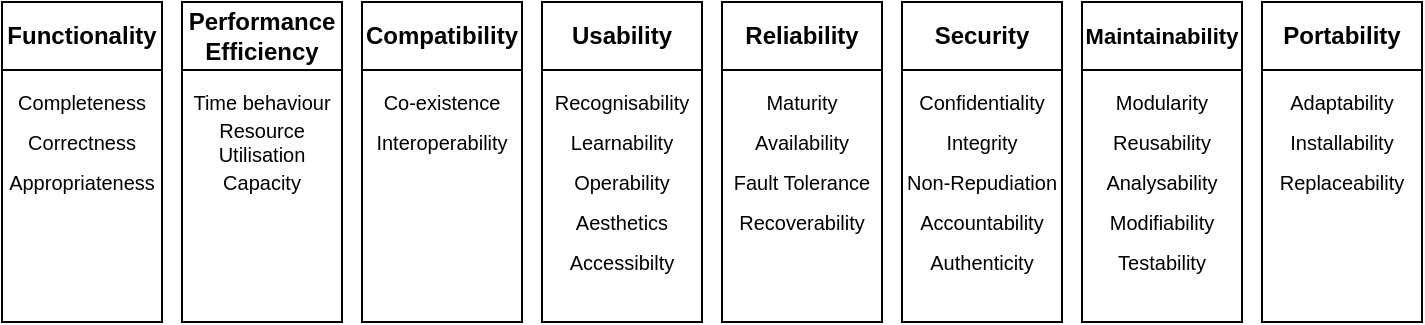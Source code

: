 <mxfile compressed="false" version="20.8.16" type="device">
  <diagram id="4TcdrXX-AY0KsejnfXiS" name="ISO-25010 (Detailed)">
    <mxGraphModel dx="1036" dy="623" grid="1" gridSize="10" guides="1" tooltips="1" connect="1" arrows="1" fold="1" page="1" pageScale="1" pageWidth="827" pageHeight="1169" math="0" shadow="0">
      <root>
        <mxCell id="_cMEJkciD_aqV913pfZD-0" />
        <mxCell id="_cMEJkciD_aqV913pfZD-1" parent="_cMEJkciD_aqV913pfZD-0" />
        <mxCell id="cZ0vHt0oVeqG0NVhwaIE-133" value="" style="rounded=0;whiteSpace=wrap;html=1;container=1;recursiveResize=0;collapsible=0;" parent="_cMEJkciD_aqV913pfZD-1" vertex="1">
          <mxGeometry x="10" y="520" width="80" height="160" as="geometry" />
        </mxCell>
        <mxCell id="cZ0vHt0oVeqG0NVhwaIE-130" value="Completeness" style="rounded=0;whiteSpace=wrap;html=1;strokeColor=none;fontSize=10;fillColor=none;" parent="cZ0vHt0oVeqG0NVhwaIE-133" vertex="1">
          <mxGeometry x="0.04" y="40" width="80" height="20" as="geometry" />
        </mxCell>
        <mxCell id="cZ0vHt0oVeqG0NVhwaIE-131" value="Correctness" style="rounded=0;whiteSpace=wrap;html=1;strokeColor=none;fontSize=10;fillColor=none;" parent="cZ0vHt0oVeqG0NVhwaIE-133" vertex="1">
          <mxGeometry x="0.04" y="60" width="80" height="20" as="geometry" />
        </mxCell>
        <mxCell id="cZ0vHt0oVeqG0NVhwaIE-132" value="Appropriateness" style="rounded=0;whiteSpace=wrap;html=1;strokeColor=none;fontSize=10;fillColor=none;" parent="cZ0vHt0oVeqG0NVhwaIE-133" vertex="1">
          <mxGeometry x="0.04" y="80" width="80" height="20" as="geometry" />
        </mxCell>
        <mxCell id="cZ0vHt0oVeqG0NVhwaIE-0" value="Functionality" style="rounded=0;whiteSpace=wrap;html=1;fontStyle=1" parent="cZ0vHt0oVeqG0NVhwaIE-133" vertex="1">
          <mxGeometry width="80" height="34" as="geometry" />
        </mxCell>
        <mxCell id="cZ0vHt0oVeqG0NVhwaIE-141" value="" style="rounded=0;whiteSpace=wrap;html=1;container=1;recursiveResize=0;collapsible=0;" parent="_cMEJkciD_aqV913pfZD-1" vertex="1">
          <mxGeometry x="100" y="520" width="80" height="160" as="geometry" />
        </mxCell>
        <mxCell id="cZ0vHt0oVeqG0NVhwaIE-142" value="Time behaviour" style="rounded=0;whiteSpace=wrap;html=1;strokeColor=none;fontSize=10;fillColor=none;" parent="cZ0vHt0oVeqG0NVhwaIE-141" vertex="1">
          <mxGeometry x="0.04" y="40" width="80" height="20" as="geometry" />
        </mxCell>
        <mxCell id="cZ0vHt0oVeqG0NVhwaIE-143" value="Resource Utilisation" style="rounded=0;whiteSpace=wrap;html=1;strokeColor=none;fontSize=10;fillColor=none;" parent="cZ0vHt0oVeqG0NVhwaIE-141" vertex="1">
          <mxGeometry x="0.04" y="60" width="80" height="20" as="geometry" />
        </mxCell>
        <mxCell id="cZ0vHt0oVeqG0NVhwaIE-144" value="Capacity" style="rounded=0;whiteSpace=wrap;html=1;strokeColor=none;fontSize=10;fillColor=none;" parent="cZ0vHt0oVeqG0NVhwaIE-141" vertex="1">
          <mxGeometry x="0.04" y="80" width="80" height="20" as="geometry" />
        </mxCell>
        <mxCell id="cZ0vHt0oVeqG0NVhwaIE-145" value="Performance Efficiency" style="rounded=0;whiteSpace=wrap;html=1;fontStyle=1" parent="cZ0vHt0oVeqG0NVhwaIE-141" vertex="1">
          <mxGeometry width="80" height="34" as="geometry" />
        </mxCell>
        <mxCell id="cZ0vHt0oVeqG0NVhwaIE-146" value="" style="rounded=0;whiteSpace=wrap;html=1;container=1;recursiveResize=0;collapsible=0;" parent="_cMEJkciD_aqV913pfZD-1" vertex="1">
          <mxGeometry x="190" y="520" width="80" height="160" as="geometry" />
        </mxCell>
        <mxCell id="cZ0vHt0oVeqG0NVhwaIE-147" value="Co-existence" style="rounded=0;whiteSpace=wrap;html=1;strokeColor=none;fontSize=10;fillColor=none;" parent="cZ0vHt0oVeqG0NVhwaIE-146" vertex="1">
          <mxGeometry x="0.04" y="40" width="80" height="20" as="geometry" />
        </mxCell>
        <mxCell id="cZ0vHt0oVeqG0NVhwaIE-148" value="Interoperability" style="rounded=0;whiteSpace=wrap;html=1;strokeColor=none;fontSize=10;fillColor=none;" parent="cZ0vHt0oVeqG0NVhwaIE-146" vertex="1">
          <mxGeometry x="0.04" y="60" width="80" height="20" as="geometry" />
        </mxCell>
        <mxCell id="cZ0vHt0oVeqG0NVhwaIE-150" value="Compatibility" style="rounded=0;whiteSpace=wrap;html=1;fontStyle=1" parent="cZ0vHt0oVeqG0NVhwaIE-146" vertex="1">
          <mxGeometry width="80" height="34" as="geometry" />
        </mxCell>
        <mxCell id="cZ0vHt0oVeqG0NVhwaIE-151" value="" style="rounded=0;whiteSpace=wrap;html=1;container=1;recursiveResize=0;collapsible=0;" parent="_cMEJkciD_aqV913pfZD-1" vertex="1">
          <mxGeometry x="280" y="520" width="80" height="160" as="geometry" />
        </mxCell>
        <mxCell id="cZ0vHt0oVeqG0NVhwaIE-152" value="Recognisability" style="rounded=0;whiteSpace=wrap;html=1;strokeColor=none;fontSize=10;fillColor=none;" parent="cZ0vHt0oVeqG0NVhwaIE-151" vertex="1">
          <mxGeometry x="0.04" y="40" width="80" height="20" as="geometry" />
        </mxCell>
        <mxCell id="cZ0vHt0oVeqG0NVhwaIE-153" value="Learnability" style="rounded=0;whiteSpace=wrap;html=1;strokeColor=none;fontSize=10;fillColor=none;" parent="cZ0vHt0oVeqG0NVhwaIE-151" vertex="1">
          <mxGeometry x="0.04" y="60" width="80" height="20" as="geometry" />
        </mxCell>
        <mxCell id="cZ0vHt0oVeqG0NVhwaIE-154" value="Usability" style="rounded=0;whiteSpace=wrap;html=1;fontStyle=1" parent="cZ0vHt0oVeqG0NVhwaIE-151" vertex="1">
          <mxGeometry width="80" height="34" as="geometry" />
        </mxCell>
        <mxCell id="cZ0vHt0oVeqG0NVhwaIE-155" value="Operability" style="rounded=0;whiteSpace=wrap;html=1;strokeColor=none;fontSize=10;fillColor=none;" parent="_cMEJkciD_aqV913pfZD-1" vertex="1">
          <mxGeometry x="280.04" y="600" width="80" height="20" as="geometry" />
        </mxCell>
        <mxCell id="cZ0vHt0oVeqG0NVhwaIE-156" value="Aesthetics" style="rounded=0;whiteSpace=wrap;html=1;strokeColor=none;fontSize=10;fillColor=none;" parent="_cMEJkciD_aqV913pfZD-1" vertex="1">
          <mxGeometry x="280.04" y="620" width="80" height="20" as="geometry" />
        </mxCell>
        <mxCell id="cZ0vHt0oVeqG0NVhwaIE-157" value="Accessibilty" style="rounded=0;whiteSpace=wrap;html=1;strokeColor=none;fontSize=10;fillColor=none;" parent="_cMEJkciD_aqV913pfZD-1" vertex="1">
          <mxGeometry x="280.04" y="640" width="80" height="20" as="geometry" />
        </mxCell>
        <mxCell id="cZ0vHt0oVeqG0NVhwaIE-158" value="" style="rounded=0;whiteSpace=wrap;html=1;container=1;recursiveResize=0;collapsible=0;" parent="_cMEJkciD_aqV913pfZD-1" vertex="1">
          <mxGeometry x="370" y="520" width="80" height="160" as="geometry" />
        </mxCell>
        <mxCell id="cZ0vHt0oVeqG0NVhwaIE-159" value="Maturity" style="rounded=0;whiteSpace=wrap;html=1;strokeColor=none;fontSize=10;fillColor=none;" parent="cZ0vHt0oVeqG0NVhwaIE-158" vertex="1">
          <mxGeometry x="0.04" y="40" width="80" height="20" as="geometry" />
        </mxCell>
        <mxCell id="cZ0vHt0oVeqG0NVhwaIE-160" value="Availability" style="rounded=0;whiteSpace=wrap;html=1;strokeColor=none;fontSize=10;fillColor=none;" parent="cZ0vHt0oVeqG0NVhwaIE-158" vertex="1">
          <mxGeometry x="0.04" y="60" width="80" height="20" as="geometry" />
        </mxCell>
        <mxCell id="cZ0vHt0oVeqG0NVhwaIE-161" value="Reliability" style="rounded=0;whiteSpace=wrap;html=1;fontStyle=1" parent="cZ0vHt0oVeqG0NVhwaIE-158" vertex="1">
          <mxGeometry width="80" height="34" as="geometry" />
        </mxCell>
        <mxCell id="cZ0vHt0oVeqG0NVhwaIE-166" value="Fault Tolerance" style="rounded=0;whiteSpace=wrap;html=1;strokeColor=none;fontSize=10;fillColor=none;" parent="_cMEJkciD_aqV913pfZD-1" vertex="1">
          <mxGeometry x="370.04" y="600" width="80" height="20" as="geometry" />
        </mxCell>
        <mxCell id="cZ0vHt0oVeqG0NVhwaIE-167" value="Recoverability" style="rounded=0;whiteSpace=wrap;html=1;strokeColor=none;fontSize=10;fillColor=none;" parent="_cMEJkciD_aqV913pfZD-1" vertex="1">
          <mxGeometry x="370.04" y="620" width="80" height="20" as="geometry" />
        </mxCell>
        <mxCell id="cZ0vHt0oVeqG0NVhwaIE-168" value="" style="rounded=0;whiteSpace=wrap;html=1;container=1;recursiveResize=0;collapsible=0;" parent="_cMEJkciD_aqV913pfZD-1" vertex="1">
          <mxGeometry x="460" y="520" width="80" height="160" as="geometry" />
        </mxCell>
        <mxCell id="cZ0vHt0oVeqG0NVhwaIE-169" value="Confidentiality" style="rounded=0;whiteSpace=wrap;html=1;strokeColor=none;fontSize=10;fillColor=none;" parent="cZ0vHt0oVeqG0NVhwaIE-168" vertex="1">
          <mxGeometry x="0.04" y="40" width="80" height="20" as="geometry" />
        </mxCell>
        <mxCell id="cZ0vHt0oVeqG0NVhwaIE-170" value="Integrity" style="rounded=0;whiteSpace=wrap;html=1;strokeColor=none;fontSize=10;fillColor=none;" parent="cZ0vHt0oVeqG0NVhwaIE-168" vertex="1">
          <mxGeometry x="0.04" y="60" width="80" height="20" as="geometry" />
        </mxCell>
        <mxCell id="cZ0vHt0oVeqG0NVhwaIE-171" value="Security" style="rounded=0;whiteSpace=wrap;html=1;fontStyle=1" parent="cZ0vHt0oVeqG0NVhwaIE-168" vertex="1">
          <mxGeometry width="80" height="34" as="geometry" />
        </mxCell>
        <mxCell id="cZ0vHt0oVeqG0NVhwaIE-172" value="Non-Repudiation" style="rounded=0;whiteSpace=wrap;html=1;strokeColor=none;fontSize=10;fillColor=none;" parent="_cMEJkciD_aqV913pfZD-1" vertex="1">
          <mxGeometry x="460.04" y="600" width="80" height="20" as="geometry" />
        </mxCell>
        <mxCell id="cZ0vHt0oVeqG0NVhwaIE-173" value="Accountability" style="rounded=0;whiteSpace=wrap;html=1;strokeColor=none;fontSize=10;fillColor=none;" parent="_cMEJkciD_aqV913pfZD-1" vertex="1">
          <mxGeometry x="460.04" y="620" width="80" height="20" as="geometry" />
        </mxCell>
        <mxCell id="cZ0vHt0oVeqG0NVhwaIE-174" value="Authenticity" style="rounded=0;whiteSpace=wrap;html=1;strokeColor=none;fontSize=10;fillColor=none;" parent="_cMEJkciD_aqV913pfZD-1" vertex="1">
          <mxGeometry x="460.04" y="640" width="80" height="20" as="geometry" />
        </mxCell>
        <mxCell id="cZ0vHt0oVeqG0NVhwaIE-176" value="" style="rounded=0;whiteSpace=wrap;html=1;container=1;recursiveResize=0;collapsible=0;" parent="_cMEJkciD_aqV913pfZD-1" vertex="1">
          <mxGeometry x="550" y="520" width="80" height="160" as="geometry" />
        </mxCell>
        <mxCell id="cZ0vHt0oVeqG0NVhwaIE-177" value="Modularity" style="rounded=0;whiteSpace=wrap;html=1;strokeColor=none;fontSize=10;fillColor=none;" parent="cZ0vHt0oVeqG0NVhwaIE-176" vertex="1">
          <mxGeometry x="0.04" y="40" width="80" height="20" as="geometry" />
        </mxCell>
        <mxCell id="cZ0vHt0oVeqG0NVhwaIE-178" value="Reusability" style="rounded=0;whiteSpace=wrap;html=1;strokeColor=none;fontSize=10;fillColor=none;" parent="cZ0vHt0oVeqG0NVhwaIE-176" vertex="1">
          <mxGeometry x="0.04" y="60" width="80" height="20" as="geometry" />
        </mxCell>
        <mxCell id="cZ0vHt0oVeqG0NVhwaIE-179" value="Maintainability" style="rounded=0;whiteSpace=wrap;html=1;fontStyle=1;fontSize=11;" parent="cZ0vHt0oVeqG0NVhwaIE-176" vertex="1">
          <mxGeometry width="80" height="34" as="geometry" />
        </mxCell>
        <mxCell id="cZ0vHt0oVeqG0NVhwaIE-180" value="Analysability" style="rounded=0;whiteSpace=wrap;html=1;strokeColor=none;fontSize=10;fillColor=none;" parent="_cMEJkciD_aqV913pfZD-1" vertex="1">
          <mxGeometry x="550.04" y="600" width="80" height="20" as="geometry" />
        </mxCell>
        <mxCell id="cZ0vHt0oVeqG0NVhwaIE-181" value="Modifiability" style="rounded=0;whiteSpace=wrap;html=1;strokeColor=none;fontSize=10;fillColor=none;" parent="_cMEJkciD_aqV913pfZD-1" vertex="1">
          <mxGeometry x="550.04" y="620" width="80" height="20" as="geometry" />
        </mxCell>
        <mxCell id="cZ0vHt0oVeqG0NVhwaIE-182" value="Testability" style="rounded=0;whiteSpace=wrap;html=1;strokeColor=none;fontSize=10;fillColor=none;" parent="_cMEJkciD_aqV913pfZD-1" vertex="1">
          <mxGeometry x="550.04" y="640" width="80" height="20" as="geometry" />
        </mxCell>
        <mxCell id="cZ0vHt0oVeqG0NVhwaIE-183" value="" style="rounded=0;whiteSpace=wrap;html=1;container=1;recursiveResize=0;collapsible=0;" parent="_cMEJkciD_aqV913pfZD-1" vertex="1">
          <mxGeometry x="640" y="520" width="80" height="160" as="geometry" />
        </mxCell>
        <mxCell id="cZ0vHt0oVeqG0NVhwaIE-184" value="Adaptability" style="rounded=0;whiteSpace=wrap;html=1;strokeColor=none;fontSize=10;fillColor=none;" parent="cZ0vHt0oVeqG0NVhwaIE-183" vertex="1">
          <mxGeometry x="0.04" y="40" width="80" height="20" as="geometry" />
        </mxCell>
        <mxCell id="cZ0vHt0oVeqG0NVhwaIE-185" value="Installability" style="rounded=0;whiteSpace=wrap;html=1;strokeColor=none;fontSize=10;fillColor=none;" parent="cZ0vHt0oVeqG0NVhwaIE-183" vertex="1">
          <mxGeometry x="0.04" y="60" width="80" height="20" as="geometry" />
        </mxCell>
        <mxCell id="cZ0vHt0oVeqG0NVhwaIE-186" value="Portability" style="rounded=0;whiteSpace=wrap;html=1;fontStyle=1" parent="cZ0vHt0oVeqG0NVhwaIE-183" vertex="1">
          <mxGeometry width="80" height="34" as="geometry" />
        </mxCell>
        <mxCell id="cZ0vHt0oVeqG0NVhwaIE-187" value="Replaceability" style="rounded=0;whiteSpace=wrap;html=1;strokeColor=none;fontSize=10;fillColor=none;" parent="_cMEJkciD_aqV913pfZD-1" vertex="1">
          <mxGeometry x="640.04" y="600" width="80" height="20" as="geometry" />
        </mxCell>
      </root>
    </mxGraphModel>
  </diagram>
</mxfile>
